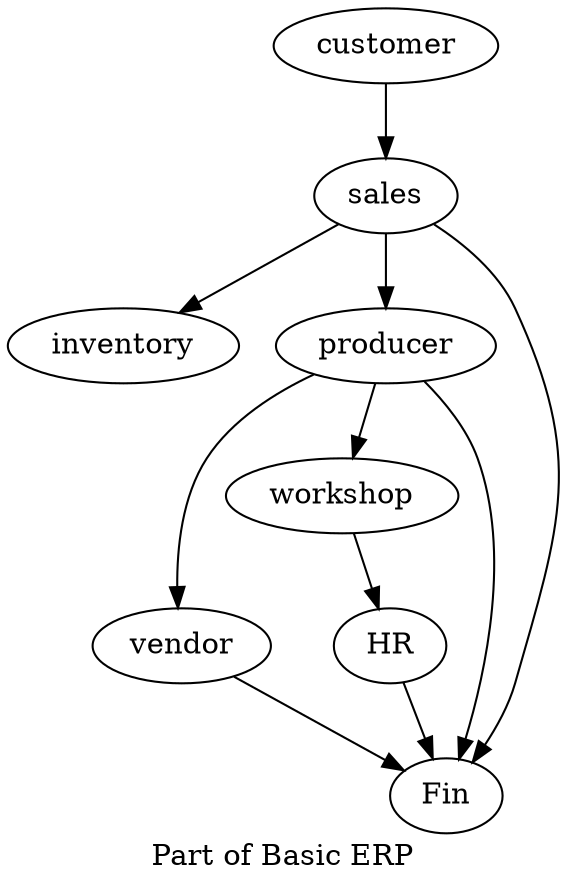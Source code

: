 digraph G {
    label = "Part of Basic ERP"
    customer -> sales;
    sales -> inventory;
    sales -> producer;
    producer -> vendor;
    producer -> workshop;
    workshop -> HR;
    HR -> Fin;
    sales -> Fin;
    producer -> Fin;
    vendor -> Fin;
}
